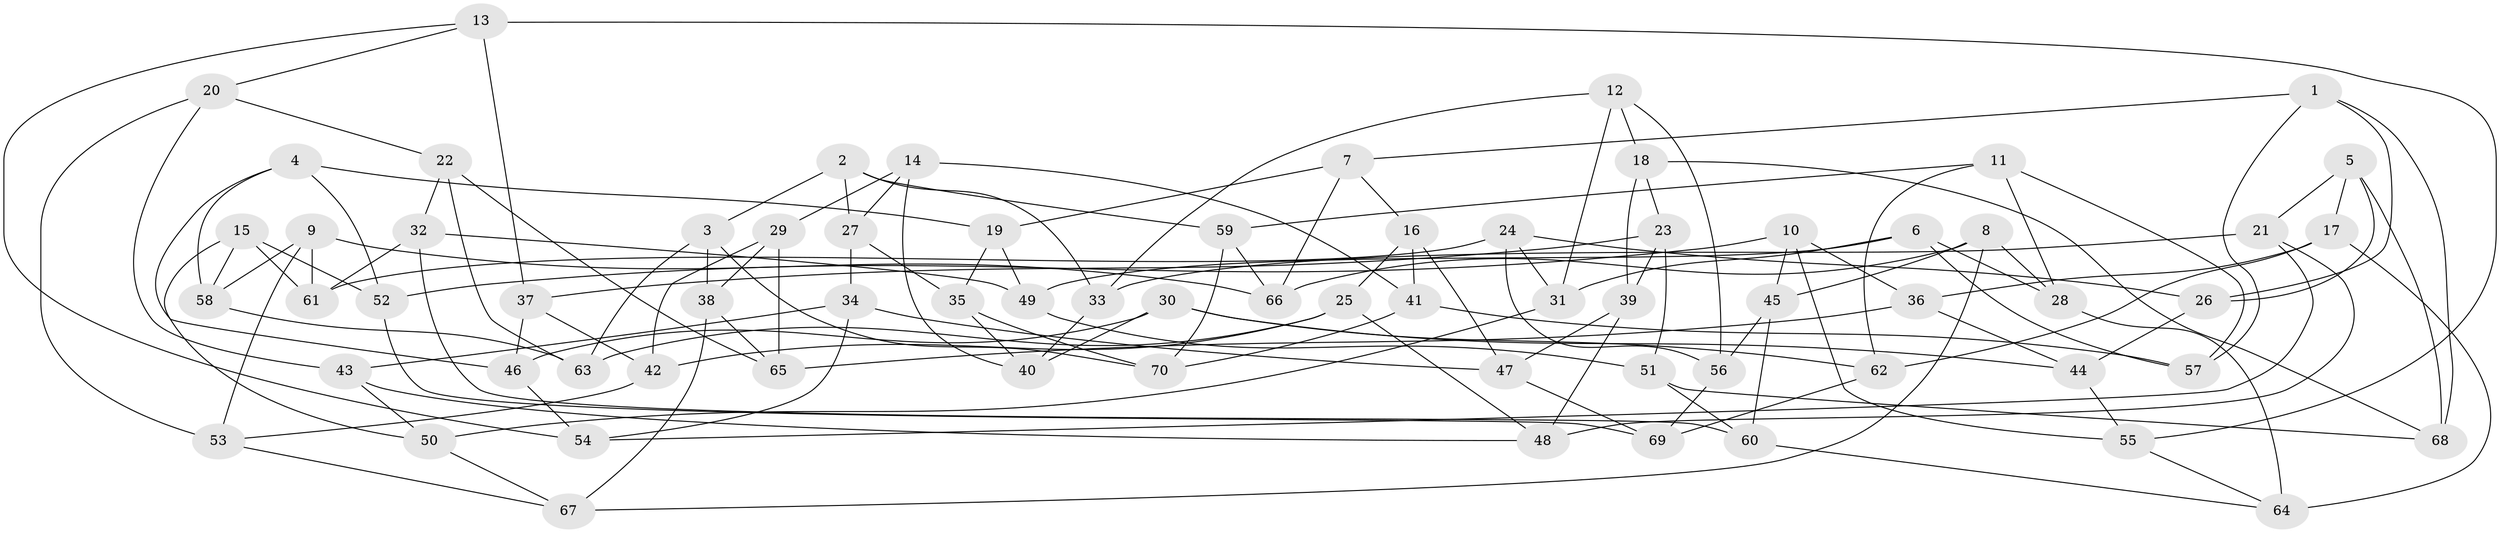 // coarse degree distribution, {6: 0.6097560975609756, 5: 0.0975609756097561, 4: 0.2926829268292683}
// Generated by graph-tools (version 1.1) at 2025/52/02/27/25 19:52:30]
// undirected, 70 vertices, 140 edges
graph export_dot {
graph [start="1"]
  node [color=gray90,style=filled];
  1;
  2;
  3;
  4;
  5;
  6;
  7;
  8;
  9;
  10;
  11;
  12;
  13;
  14;
  15;
  16;
  17;
  18;
  19;
  20;
  21;
  22;
  23;
  24;
  25;
  26;
  27;
  28;
  29;
  30;
  31;
  32;
  33;
  34;
  35;
  36;
  37;
  38;
  39;
  40;
  41;
  42;
  43;
  44;
  45;
  46;
  47;
  48;
  49;
  50;
  51;
  52;
  53;
  54;
  55;
  56;
  57;
  58;
  59;
  60;
  61;
  62;
  63;
  64;
  65;
  66;
  67;
  68;
  69;
  70;
  1 -- 7;
  1 -- 68;
  1 -- 57;
  1 -- 26;
  2 -- 59;
  2 -- 27;
  2 -- 3;
  2 -- 33;
  3 -- 63;
  3 -- 70;
  3 -- 38;
  4 -- 58;
  4 -- 52;
  4 -- 46;
  4 -- 19;
  5 -- 26;
  5 -- 68;
  5 -- 17;
  5 -- 21;
  6 -- 31;
  6 -- 57;
  6 -- 28;
  6 -- 49;
  7 -- 19;
  7 -- 66;
  7 -- 16;
  8 -- 66;
  8 -- 28;
  8 -- 45;
  8 -- 67;
  9 -- 66;
  9 -- 61;
  9 -- 58;
  9 -- 53;
  10 -- 52;
  10 -- 55;
  10 -- 45;
  10 -- 36;
  11 -- 62;
  11 -- 59;
  11 -- 28;
  11 -- 57;
  12 -- 33;
  12 -- 56;
  12 -- 31;
  12 -- 18;
  13 -- 55;
  13 -- 20;
  13 -- 54;
  13 -- 37;
  14 -- 40;
  14 -- 41;
  14 -- 27;
  14 -- 29;
  15 -- 50;
  15 -- 52;
  15 -- 61;
  15 -- 58;
  16 -- 47;
  16 -- 25;
  16 -- 41;
  17 -- 62;
  17 -- 64;
  17 -- 36;
  18 -- 23;
  18 -- 39;
  18 -- 68;
  19 -- 35;
  19 -- 49;
  20 -- 53;
  20 -- 22;
  20 -- 43;
  21 -- 54;
  21 -- 48;
  21 -- 33;
  22 -- 63;
  22 -- 65;
  22 -- 32;
  23 -- 37;
  23 -- 39;
  23 -- 51;
  24 -- 56;
  24 -- 61;
  24 -- 26;
  24 -- 31;
  25 -- 48;
  25 -- 63;
  25 -- 42;
  26 -- 44;
  27 -- 35;
  27 -- 34;
  28 -- 64;
  29 -- 42;
  29 -- 65;
  29 -- 38;
  30 -- 44;
  30 -- 40;
  30 -- 62;
  30 -- 46;
  31 -- 50;
  32 -- 61;
  32 -- 60;
  32 -- 49;
  33 -- 40;
  34 -- 54;
  34 -- 43;
  34 -- 47;
  35 -- 70;
  35 -- 40;
  36 -- 44;
  36 -- 65;
  37 -- 46;
  37 -- 42;
  38 -- 67;
  38 -- 65;
  39 -- 48;
  39 -- 47;
  41 -- 70;
  41 -- 57;
  42 -- 53;
  43 -- 50;
  43 -- 48;
  44 -- 55;
  45 -- 56;
  45 -- 60;
  46 -- 54;
  47 -- 69;
  49 -- 51;
  50 -- 67;
  51 -- 68;
  51 -- 60;
  52 -- 69;
  53 -- 67;
  55 -- 64;
  56 -- 69;
  58 -- 63;
  59 -- 70;
  59 -- 66;
  60 -- 64;
  62 -- 69;
}

